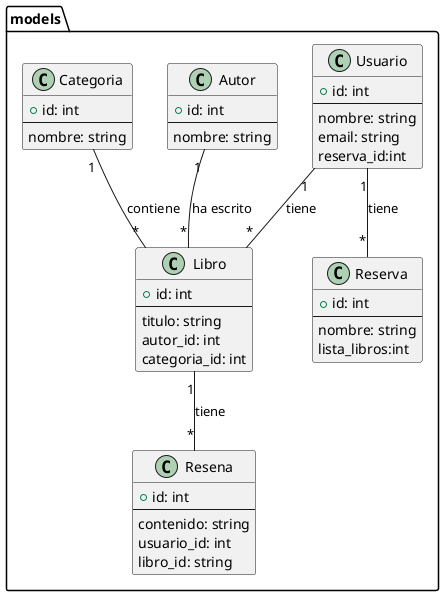@startuml

class models.Usuario {
    + id: int
    --
    nombre: string
    email: string
    reserva_id:int
}

class models.Libro {
    + id: int
    --
    titulo: string
    autor_id: int
    categoria_id: int
}

class models.Resena {
    + id: int
    --
    contenido: string
    usuario_id: int
    libro_id: string
}

class models.Autor {
    + id: int
    --
    nombre: string
}
class models.Reserva {
    + id: int
    --
    nombre: string
    lista_libros:int
}

class models.Categoria {
    + id: int
    --
    nombre: string
}

Usuario "1" -- "*" Libro : tiene
Libro "1" -- "*" Resena : tiene
Autor "1" -- "*" Libro : ha escrito
Categoria "1" -- "*" Libro : contiene
Usuario "1" -- "*" Reserva : tiene

@enduml
